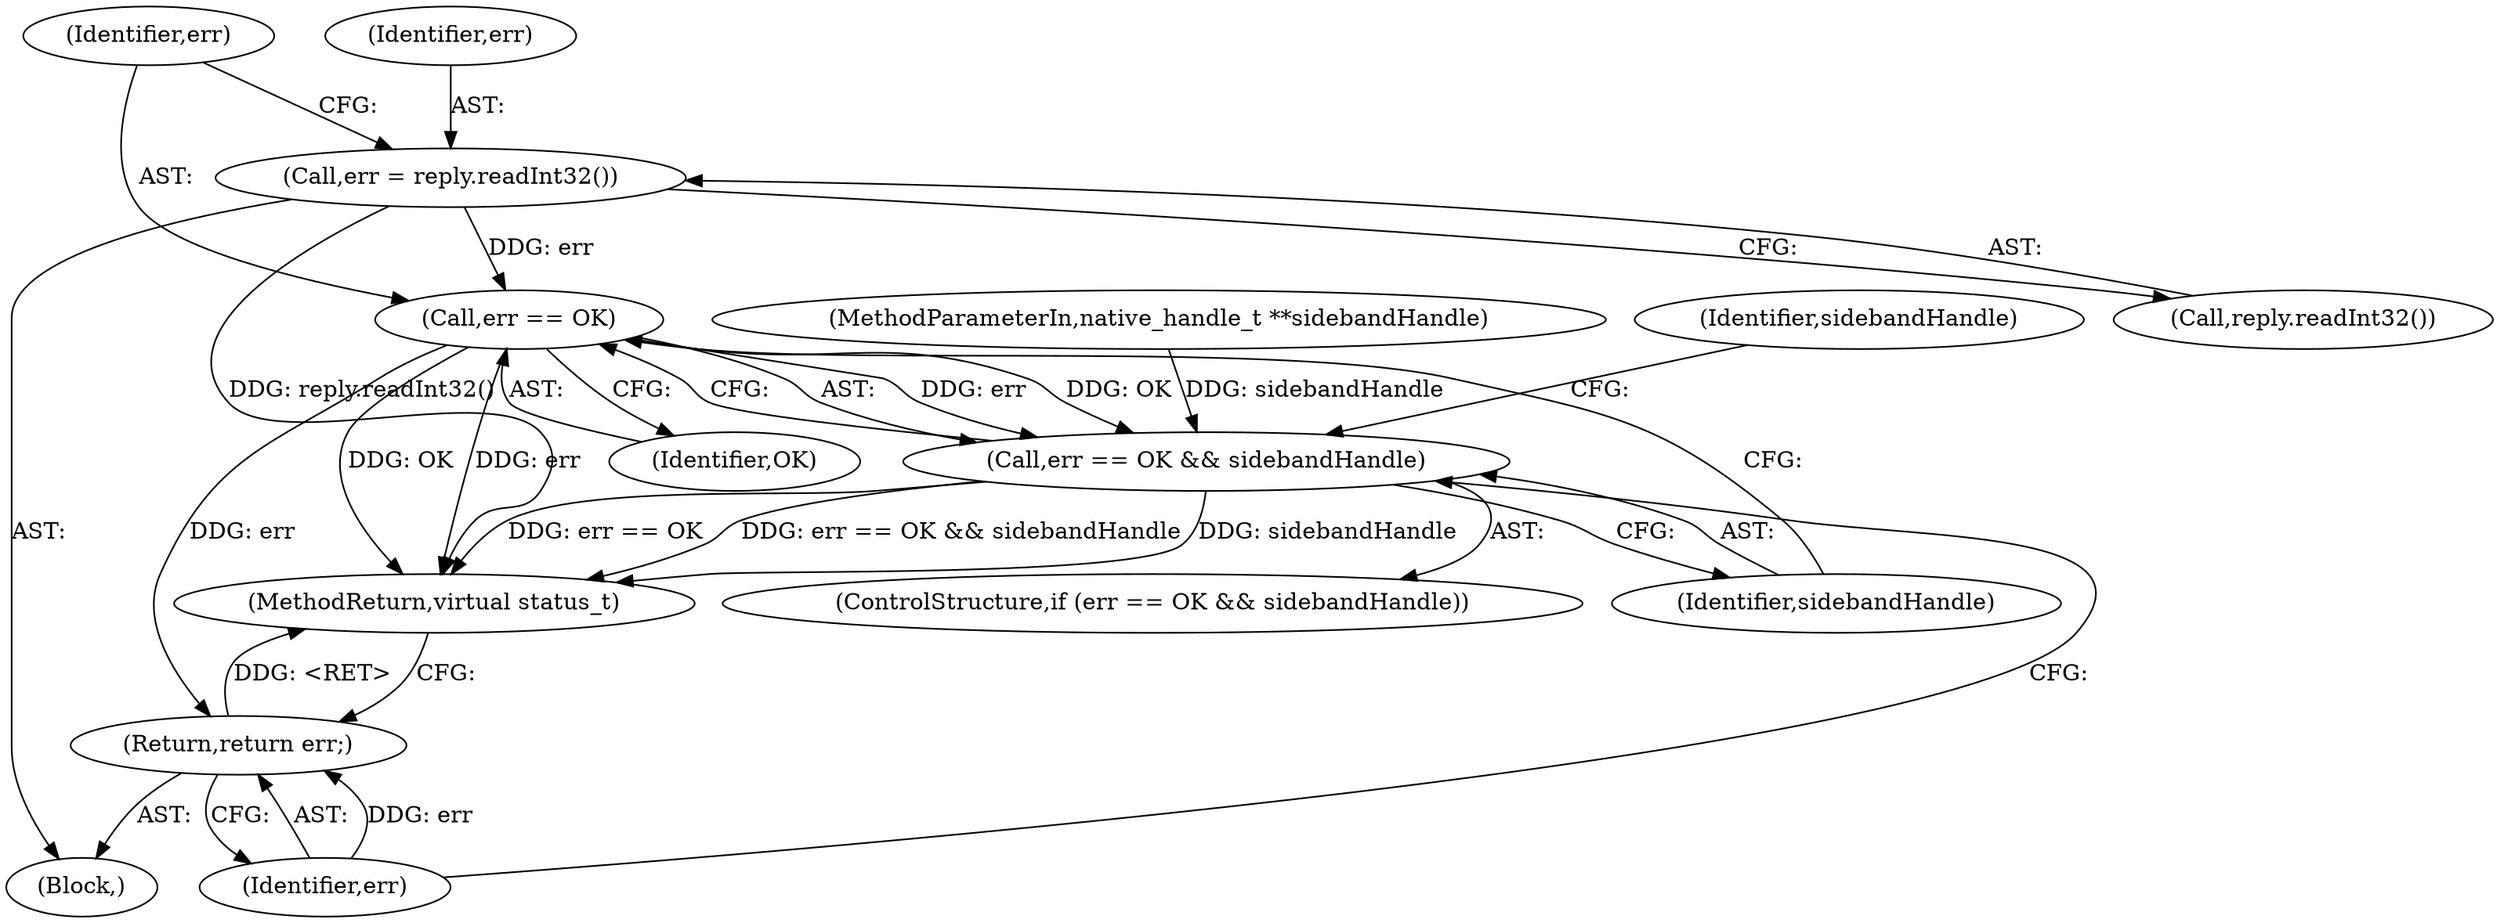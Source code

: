 digraph "0_Android_25be9ac20db51044e1b09ca67906355e4f328d48@API" {
"1000129" [label="(Call,err = reply.readInt32())"];
"1000134" [label="(Call,err == OK)"];
"1000133" [label="(Call,err == OK && sidebandHandle)"];
"1000145" [label="(Return,return err;)"];
"1000134" [label="(Call,err == OK)"];
"1000129" [label="(Call,err = reply.readInt32())"];
"1000146" [label="(Identifier,err)"];
"1000132" [label="(ControlStructure,if (err == OK && sidebandHandle))"];
"1000136" [label="(Identifier,OK)"];
"1000135" [label="(Identifier,err)"];
"1000145" [label="(Return,return err;)"];
"1000133" [label="(Call,err == OK && sidebandHandle)"];
"1000141" [label="(Identifier,sidebandHandle)"];
"1000137" [label="(Identifier,sidebandHandle)"];
"1000147" [label="(MethodReturn,virtual status_t)"];
"1000105" [label="(MethodParameterIn,native_handle_t **sidebandHandle)"];
"1000106" [label="(Block,)"];
"1000131" [label="(Call,reply.readInt32())"];
"1000130" [label="(Identifier,err)"];
"1000129" -> "1000106"  [label="AST: "];
"1000129" -> "1000131"  [label="CFG: "];
"1000130" -> "1000129"  [label="AST: "];
"1000131" -> "1000129"  [label="AST: "];
"1000135" -> "1000129"  [label="CFG: "];
"1000129" -> "1000147"  [label="DDG: reply.readInt32()"];
"1000129" -> "1000134"  [label="DDG: err"];
"1000134" -> "1000133"  [label="AST: "];
"1000134" -> "1000136"  [label="CFG: "];
"1000135" -> "1000134"  [label="AST: "];
"1000136" -> "1000134"  [label="AST: "];
"1000137" -> "1000134"  [label="CFG: "];
"1000133" -> "1000134"  [label="CFG: "];
"1000134" -> "1000147"  [label="DDG: err"];
"1000134" -> "1000147"  [label="DDG: OK"];
"1000134" -> "1000133"  [label="DDG: err"];
"1000134" -> "1000133"  [label="DDG: OK"];
"1000134" -> "1000145"  [label="DDG: err"];
"1000133" -> "1000132"  [label="AST: "];
"1000133" -> "1000137"  [label="CFG: "];
"1000137" -> "1000133"  [label="AST: "];
"1000141" -> "1000133"  [label="CFG: "];
"1000146" -> "1000133"  [label="CFG: "];
"1000133" -> "1000147"  [label="DDG: err == OK"];
"1000133" -> "1000147"  [label="DDG: err == OK && sidebandHandle"];
"1000133" -> "1000147"  [label="DDG: sidebandHandle"];
"1000105" -> "1000133"  [label="DDG: sidebandHandle"];
"1000145" -> "1000106"  [label="AST: "];
"1000145" -> "1000146"  [label="CFG: "];
"1000146" -> "1000145"  [label="AST: "];
"1000147" -> "1000145"  [label="CFG: "];
"1000145" -> "1000147"  [label="DDG: <RET>"];
"1000146" -> "1000145"  [label="DDG: err"];
}
